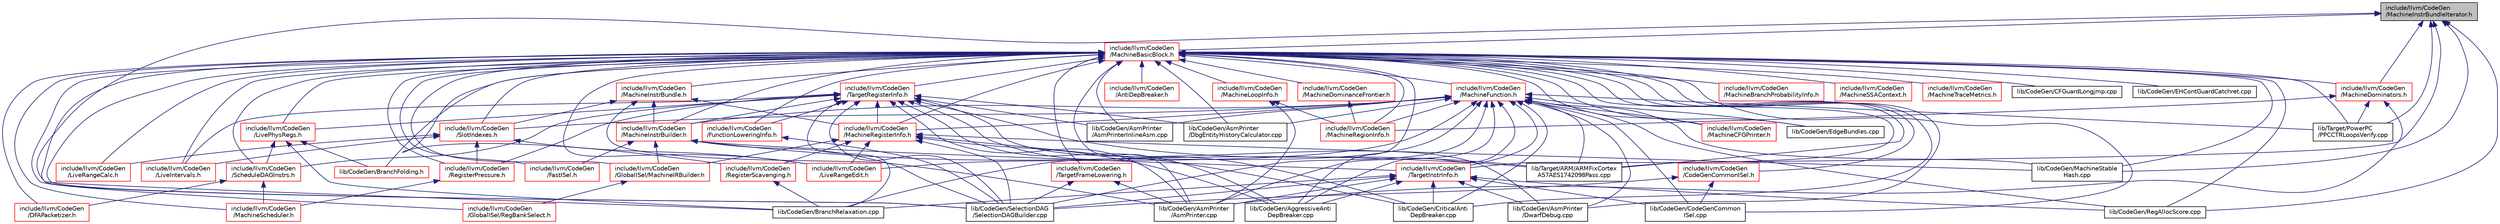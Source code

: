 digraph "include/llvm/CodeGen/MachineInstrBundleIterator.h"
{
 // LATEX_PDF_SIZE
  bgcolor="transparent";
  edge [fontname="Helvetica",fontsize="10",labelfontname="Helvetica",labelfontsize="10"];
  node [fontname="Helvetica",fontsize="10",shape=record];
  Node1 [label="include/llvm/CodeGen\l/MachineInstrBundleIterator.h",height=0.2,width=0.4,color="black", fillcolor="grey75", style="filled", fontcolor="black",tooltip=" "];
  Node1 -> Node2 [dir="back",color="midnightblue",fontsize="10",style="solid",fontname="Helvetica"];
  Node2 [label="include/llvm/CodeGen\l/MachineBasicBlock.h",height=0.2,width=0.4,color="red",URL="$MachineBasicBlock_8h.html",tooltip=" "];
  Node2 -> Node3 [dir="back",color="midnightblue",fontsize="10",style="solid",fontname="Helvetica"];
  Node3 [label="include/llvm/CodeGen\l/AntiDepBreaker.h",height=0.2,width=0.4,color="red",URL="$AntiDepBreaker_8h.html",tooltip=" "];
  Node2 -> Node9 [dir="back",color="midnightblue",fontsize="10",style="solid",fontname="Helvetica"];
  Node9 [label="include/llvm/CodeGen\l/CodeGenCommonISel.h",height=0.2,width=0.4,color="red",URL="$CodeGenCommonISel_8h.html",tooltip=" "];
  Node9 -> Node21 [dir="back",color="midnightblue",fontsize="10",style="solid",fontname="Helvetica"];
  Node21 [label="lib/CodeGen/CodeGenCommon\lISel.cpp",height=0.2,width=0.4,color="black",URL="$CodeGenCommonISel_8cpp.html",tooltip=" "];
  Node9 -> Node25 [dir="back",color="midnightblue",fontsize="10",style="solid",fontname="Helvetica"];
  Node25 [label="lib/CodeGen/SelectionDAG\l/SelectionDAGBuilder.cpp",height=0.2,width=0.4,color="black",URL="$SelectionDAGBuilder_8cpp.html",tooltip=" "];
  Node2 -> Node29 [dir="back",color="midnightblue",fontsize="10",style="solid",fontname="Helvetica"];
  Node29 [label="include/llvm/CodeGen\l/DFAPacketizer.h",height=0.2,width=0.4,color="red",URL="$DFAPacketizer_8h.html",tooltip=" "];
  Node2 -> Node42 [dir="back",color="midnightblue",fontsize="10",style="solid",fontname="Helvetica"];
  Node42 [label="include/llvm/CodeGen\l/FastISel.h",height=0.2,width=0.4,color="red",URL="$FastISel_8h.html",tooltip=" "];
  Node2 -> Node50 [dir="back",color="midnightblue",fontsize="10",style="solid",fontname="Helvetica"];
  Node50 [label="include/llvm/CodeGen\l/FunctionLoweringInfo.h",height=0.2,width=0.4,color="red",URL="$FunctionLoweringInfo_8h.html",tooltip=" "];
  Node50 -> Node25 [dir="back",color="midnightblue",fontsize="10",style="solid",fontname="Helvetica"];
  Node2 -> Node64 [dir="back",color="midnightblue",fontsize="10",style="solid",fontname="Helvetica"];
  Node64 [label="include/llvm/CodeGen\l/GlobalISel/MachineIRBuilder.h",height=0.2,width=0.4,color="red",URL="$MachineIRBuilder_8h.html",tooltip=" "];
  Node64 -> Node85 [dir="back",color="midnightblue",fontsize="10",style="solid",fontname="Helvetica"];
  Node85 [label="include/llvm/CodeGen\l/GlobalISel/RegBankSelect.h",height=0.2,width=0.4,color="red",URL="$RegBankSelect_8h.html",tooltip=" "];
  Node2 -> Node85 [dir="back",color="midnightblue",fontsize="10",style="solid",fontname="Helvetica"];
  Node2 -> Node135 [dir="back",color="midnightblue",fontsize="10",style="solid",fontname="Helvetica"];
  Node135 [label="include/llvm/CodeGen\l/LiveIntervals.h",height=0.2,width=0.4,color="red",URL="$LiveIntervals_8h.html",tooltip=" "];
  Node2 -> Node200 [dir="back",color="midnightblue",fontsize="10",style="solid",fontname="Helvetica"];
  Node200 [label="include/llvm/CodeGen\l/LivePhysRegs.h",height=0.2,width=0.4,color="red",URL="$LivePhysRegs_8h.html",tooltip=" "];
  Node200 -> Node201 [dir="back",color="midnightblue",fontsize="10",style="solid",fontname="Helvetica"];
  Node201 [label="include/llvm/CodeGen\l/ScheduleDAGInstrs.h",height=0.2,width=0.4,color="red",URL="$ScheduleDAGInstrs_8h.html",tooltip=" "];
  Node201 -> Node29 [dir="back",color="midnightblue",fontsize="10",style="solid",fontname="Helvetica"];
  Node201 -> Node202 [dir="back",color="midnightblue",fontsize="10",style="solid",fontname="Helvetica"];
  Node202 [label="include/llvm/CodeGen\l/MachineScheduler.h",height=0.2,width=0.4,color="red",URL="$MachineScheduler_8h.html",tooltip=" "];
  Node200 -> Node239 [dir="back",color="midnightblue",fontsize="10",style="solid",fontname="Helvetica"];
  Node239 [label="lib/CodeGen/BranchFolding.h",height=0.2,width=0.4,color="red",URL="$BranchFolding_8h.html",tooltip=" "];
  Node200 -> Node243 [dir="back",color="midnightblue",fontsize="10",style="solid",fontname="Helvetica"];
  Node243 [label="lib/CodeGen/BranchRelaxation.cpp",height=0.2,width=0.4,color="black",URL="$BranchRelaxation_8cpp.html",tooltip=" "];
  Node2 -> Node279 [dir="back",color="midnightblue",fontsize="10",style="solid",fontname="Helvetica"];
  Node279 [label="include/llvm/CodeGen\l/LiveRangeCalc.h",height=0.2,width=0.4,color="red",URL="$LiveRangeCalc_8h.html",tooltip=" "];
  Node2 -> Node283 [dir="back",color="midnightblue",fontsize="10",style="solid",fontname="Helvetica"];
  Node283 [label="include/llvm/CodeGen\l/LiveRangeEdit.h",height=0.2,width=0.4,color="red",URL="$LiveRangeEdit_8h.html",tooltip=" "];
  Node2 -> Node284 [dir="back",color="midnightblue",fontsize="10",style="solid",fontname="Helvetica"];
  Node284 [label="include/llvm/CodeGen\l/MachineBranchProbabilityInfo.h",height=0.2,width=0.4,color="red",URL="$MachineBranchProbabilityInfo_8h.html",tooltip=" "];
  Node2 -> Node301 [dir="back",color="midnightblue",fontsize="10",style="solid",fontname="Helvetica"];
  Node301 [label="include/llvm/CodeGen\l/MachineCFGPrinter.h",height=0.2,width=0.4,color="red",URL="$MachineCFGPrinter_8h.html",tooltip=" "];
  Node2 -> Node303 [dir="back",color="midnightblue",fontsize="10",style="solid",fontname="Helvetica"];
  Node303 [label="include/llvm/CodeGen\l/MachineDominanceFrontier.h",height=0.2,width=0.4,color="red",URL="$MachineDominanceFrontier_8h.html",tooltip=" "];
  Node303 -> Node304 [dir="back",color="midnightblue",fontsize="10",style="solid",fontname="Helvetica"];
  Node304 [label="include/llvm/CodeGen\l/MachineRegionInfo.h",height=0.2,width=0.4,color="red",URL="$MachineRegionInfo_8h.html",tooltip=" "];
  Node2 -> Node314 [dir="back",color="midnightblue",fontsize="10",style="solid",fontname="Helvetica"];
  Node314 [label="include/llvm/CodeGen\l/MachineDominators.h",height=0.2,width=0.4,color="red",URL="$MachineDominators_8h.html",tooltip=" "];
  Node314 -> Node304 [dir="back",color="midnightblue",fontsize="10",style="solid",fontname="Helvetica"];
  Node314 -> Node316 [dir="back",color="midnightblue",fontsize="10",style="solid",fontname="Helvetica"];
  Node316 [label="lib/CodeGen/AsmPrinter\l/AsmPrinter.cpp",height=0.2,width=0.4,color="black",URL="$AsmPrinter_8cpp.html",tooltip=" "];
  Node314 -> Node359 [dir="back",color="midnightblue",fontsize="10",style="solid",fontname="Helvetica"];
  Node359 [label="lib/Target/PowerPC\l/PPCCTRLoopsVerify.cpp",height=0.2,width=0.4,color="black",URL="$PPCCTRLoopsVerify_8cpp.html",tooltip=" "];
  Node2 -> Node365 [dir="back",color="midnightblue",fontsize="10",style="solid",fontname="Helvetica"];
  Node365 [label="include/llvm/CodeGen\l/MachineFunction.h",height=0.2,width=0.4,color="red",URL="$MachineFunction_8h.html",tooltip=" "];
  Node365 -> Node283 [dir="back",color="midnightblue",fontsize="10",style="solid",fontname="Helvetica"];
  Node365 -> Node301 [dir="back",color="midnightblue",fontsize="10",style="solid",fontname="Helvetica"];
  Node365 -> Node1127 [dir="back",color="midnightblue",fontsize="10",style="solid",fontname="Helvetica"];
  Node1127 [label="include/llvm/CodeGen\l/MachineInstrBuilder.h",height=0.2,width=0.4,color="red",URL="$MachineInstrBuilder_8h.html",tooltip=" "];
  Node1127 -> Node42 [dir="back",color="midnightblue",fontsize="10",style="solid",fontname="Helvetica"];
  Node1127 -> Node64 [dir="back",color="midnightblue",fontsize="10",style="solid",fontname="Helvetica"];
  Node1127 -> Node693 [dir="back",color="midnightblue",fontsize="10",style="solid",fontname="Helvetica"];
  Node693 [label="include/llvm/CodeGen\l/TargetInstrInfo.h",height=0.2,width=0.4,color="red",URL="$TargetInstrInfo_8h.html",tooltip=" "];
  Node693 -> Node5 [dir="back",color="midnightblue",fontsize="10",style="solid",fontname="Helvetica"];
  Node5 [label="lib/CodeGen/AggressiveAnti\lDepBreaker.cpp",height=0.2,width=0.4,color="black",URL="$AggressiveAntiDepBreaker_8cpp.html",tooltip=" "];
  Node693 -> Node316 [dir="back",color="midnightblue",fontsize="10",style="solid",fontname="Helvetica"];
  Node693 -> Node535 [dir="back",color="midnightblue",fontsize="10",style="solid",fontname="Helvetica"];
  Node535 [label="lib/CodeGen/AsmPrinter\l/DwarfDebug.cpp",height=0.2,width=0.4,color="black",URL="$DwarfDebug_8cpp.html",tooltip=" "];
  Node693 -> Node243 [dir="back",color="midnightblue",fontsize="10",style="solid",fontname="Helvetica"];
  Node693 -> Node21 [dir="back",color="midnightblue",fontsize="10",style="solid",fontname="Helvetica"];
  Node693 -> Node7 [dir="back",color="midnightblue",fontsize="10",style="solid",fontname="Helvetica"];
  Node7 [label="lib/CodeGen/CriticalAnti\lDepBreaker.cpp",height=0.2,width=0.4,color="black",URL="$CriticalAntiDepBreaker_8cpp.html",tooltip=" "];
  Node693 -> Node628 [dir="back",color="midnightblue",fontsize="10",style="solid",fontname="Helvetica"];
  Node628 [label="lib/CodeGen/RegAllocScore.cpp",height=0.2,width=0.4,color="black",URL="$RegAllocScore_8cpp.html",tooltip=" "];
  Node693 -> Node25 [dir="back",color="midnightblue",fontsize="10",style="solid",fontname="Helvetica"];
  Node1127 -> Node25 [dir="back",color="midnightblue",fontsize="10",style="solid",fontname="Helvetica"];
  Node1127 -> Node435 [dir="back",color="midnightblue",fontsize="10",style="solid",fontname="Helvetica"];
  Node435 [label="lib/Target/ARM/ARMFixCortex\lA57AES1742098Pass.cpp",height=0.2,width=0.4,color="black",URL="$ARMFixCortexA57AES1742098Pass_8cpp.html",tooltip=" "];
  Node365 -> Node304 [dir="back",color="midnightblue",fontsize="10",style="solid",fontname="Helvetica"];
  Node365 -> Node1136 [dir="back",color="midnightblue",fontsize="10",style="solid",fontname="Helvetica"];
  Node1136 [label="include/llvm/CodeGen\l/MachineRegisterInfo.h",height=0.2,width=0.4,color="red",URL="$MachineRegisterInfo_8h.html",tooltip=" "];
  Node1136 -> Node64 [dir="back",color="midnightblue",fontsize="10",style="solid",fontname="Helvetica"];
  Node1136 -> Node283 [dir="back",color="midnightblue",fontsize="10",style="solid",fontname="Helvetica"];
  Node1136 -> Node1138 [dir="back",color="midnightblue",fontsize="10",style="solid",fontname="Helvetica"];
  Node1138 [label="include/llvm/CodeGen\l/RegisterScavenging.h",height=0.2,width=0.4,color="red",URL="$RegisterScavenging_8h.html",tooltip=" "];
  Node1138 -> Node243 [dir="back",color="midnightblue",fontsize="10",style="solid",fontname="Helvetica"];
  Node1136 -> Node5 [dir="back",color="midnightblue",fontsize="10",style="solid",fontname="Helvetica"];
  Node1136 -> Node7 [dir="back",color="midnightblue",fontsize="10",style="solid",fontname="Helvetica"];
  Node1136 -> Node1143 [dir="back",color="midnightblue",fontsize="10",style="solid",fontname="Helvetica"];
  Node1143 [label="lib/CodeGen/MachineStable\lHash.cpp",height=0.2,width=0.4,color="black",URL="$MachineStableHash_8cpp.html",tooltip=" "];
  Node1136 -> Node25 [dir="back",color="midnightblue",fontsize="10",style="solid",fontname="Helvetica"];
  Node365 -> Node678 [dir="back",color="midnightblue",fontsize="10",style="solid",fontname="Helvetica"];
  Node678 [label="include/llvm/CodeGen\l/SlotIndexes.h",height=0.2,width=0.4,color="red",URL="$SlotIndexes_8h.html",tooltip=" "];
  Node678 -> Node135 [dir="back",color="midnightblue",fontsize="10",style="solid",fontname="Helvetica"];
  Node678 -> Node279 [dir="back",color="midnightblue",fontsize="10",style="solid",fontname="Helvetica"];
  Node678 -> Node283 [dir="back",color="midnightblue",fontsize="10",style="solid",fontname="Helvetica"];
  Node678 -> Node687 [dir="back",color="midnightblue",fontsize="10",style="solid",fontname="Helvetica"];
  Node687 [label="include/llvm/CodeGen\l/RegisterPressure.h",height=0.2,width=0.4,color="red",URL="$RegisterPressure_8h.html",tooltip=" "];
  Node687 -> Node202 [dir="back",color="midnightblue",fontsize="10",style="solid",fontname="Helvetica"];
  Node365 -> Node693 [dir="back",color="midnightblue",fontsize="10",style="solid",fontname="Helvetica"];
  Node365 -> Node5 [dir="back",color="midnightblue",fontsize="10",style="solid",fontname="Helvetica"];
  Node365 -> Node316 [dir="back",color="midnightblue",fontsize="10",style="solid",fontname="Helvetica"];
  Node365 -> Node548 [dir="back",color="midnightblue",fontsize="10",style="solid",fontname="Helvetica"];
  Node548 [label="lib/CodeGen/AsmPrinter\l/AsmPrinterInlineAsm.cpp",height=0.2,width=0.4,color="black",URL="$AsmPrinterInlineAsm_8cpp.html",tooltip=" "];
  Node365 -> Node1175 [dir="back",color="midnightblue",fontsize="10",style="solid",fontname="Helvetica"];
  Node1175 [label="lib/CodeGen/AsmPrinter\l/DbgEntityHistoryCalculator.cpp",height=0.2,width=0.4,color="black",URL="$DbgEntityHistoryCalculator_8cpp.html",tooltip=" "];
  Node365 -> Node535 [dir="back",color="midnightblue",fontsize="10",style="solid",fontname="Helvetica"];
  Node365 -> Node243 [dir="back",color="midnightblue",fontsize="10",style="solid",fontname="Helvetica"];
  Node365 -> Node21 [dir="back",color="midnightblue",fontsize="10",style="solid",fontname="Helvetica"];
  Node365 -> Node7 [dir="back",color="midnightblue",fontsize="10",style="solid",fontname="Helvetica"];
  Node365 -> Node612 [dir="back",color="midnightblue",fontsize="10",style="solid",fontname="Helvetica"];
  Node612 [label="lib/CodeGen/EdgeBundles.cpp",height=0.2,width=0.4,color="black",URL="$EdgeBundles_8cpp.html",tooltip=" "];
  Node365 -> Node1143 [dir="back",color="midnightblue",fontsize="10",style="solid",fontname="Helvetica"];
  Node365 -> Node628 [dir="back",color="midnightblue",fontsize="10",style="solid",fontname="Helvetica"];
  Node365 -> Node25 [dir="back",color="midnightblue",fontsize="10",style="solid",fontname="Helvetica"];
  Node365 -> Node435 [dir="back",color="midnightblue",fontsize="10",style="solid",fontname="Helvetica"];
  Node365 -> Node359 [dir="back",color="midnightblue",fontsize="10",style="solid",fontname="Helvetica"];
  Node2 -> Node1127 [dir="back",color="midnightblue",fontsize="10",style="solid",fontname="Helvetica"];
  Node2 -> Node1274 [dir="back",color="midnightblue",fontsize="10",style="solid",fontname="Helvetica"];
  Node1274 [label="include/llvm/CodeGen\l/MachineInstrBundle.h",height=0.2,width=0.4,color="red",URL="$MachineInstrBundle_8h.html",tooltip=" "];
  Node1274 -> Node1127 [dir="back",color="midnightblue",fontsize="10",style="solid",fontname="Helvetica"];
  Node1274 -> Node1136 [dir="back",color="midnightblue",fontsize="10",style="solid",fontname="Helvetica"];
  Node1274 -> Node678 [dir="back",color="midnightblue",fontsize="10",style="solid",fontname="Helvetica"];
  Node1274 -> Node316 [dir="back",color="midnightblue",fontsize="10",style="solid",fontname="Helvetica"];
  Node2 -> Node634 [dir="back",color="midnightblue",fontsize="10",style="solid",fontname="Helvetica"];
  Node634 [label="include/llvm/CodeGen\l/MachineLoopInfo.h",height=0.2,width=0.4,color="red",URL="$MachineLoopInfo_8h.html",tooltip=" "];
  Node634 -> Node304 [dir="back",color="midnightblue",fontsize="10",style="solid",fontname="Helvetica"];
  Node634 -> Node316 [dir="back",color="midnightblue",fontsize="10",style="solid",fontname="Helvetica"];
  Node2 -> Node304 [dir="back",color="midnightblue",fontsize="10",style="solid",fontname="Helvetica"];
  Node2 -> Node1136 [dir="back",color="midnightblue",fontsize="10",style="solid",fontname="Helvetica"];
  Node2 -> Node202 [dir="back",color="midnightblue",fontsize="10",style="solid",fontname="Helvetica"];
  Node2 -> Node1276 [dir="back",color="midnightblue",fontsize="10",style="solid",fontname="Helvetica"];
  Node1276 [label="include/llvm/CodeGen\l/MachineSSAContext.h",height=0.2,width=0.4,color="red",URL="$MachineSSAContext_8h.html",tooltip=" "];
  Node2 -> Node649 [dir="back",color="midnightblue",fontsize="10",style="solid",fontname="Helvetica"];
  Node649 [label="include/llvm/CodeGen\l/MachineTraceMetrics.h",height=0.2,width=0.4,color="red",URL="$MachineTraceMetrics_8h.html",tooltip=" "];
  Node2 -> Node687 [dir="back",color="midnightblue",fontsize="10",style="solid",fontname="Helvetica"];
  Node2 -> Node1138 [dir="back",color="midnightblue",fontsize="10",style="solid",fontname="Helvetica"];
  Node2 -> Node201 [dir="back",color="midnightblue",fontsize="10",style="solid",fontname="Helvetica"];
  Node2 -> Node678 [dir="back",color="midnightblue",fontsize="10",style="solid",fontname="Helvetica"];
  Node2 -> Node1277 [dir="back",color="midnightblue",fontsize="10",style="solid",fontname="Helvetica"];
  Node1277 [label="include/llvm/CodeGen\l/TargetFrameLowering.h",height=0.2,width=0.4,color="red",URL="$TargetFrameLowering_8h.html",tooltip=" "];
  Node1277 -> Node316 [dir="back",color="midnightblue",fontsize="10",style="solid",fontname="Helvetica"];
  Node1277 -> Node25 [dir="back",color="midnightblue",fontsize="10",style="solid",fontname="Helvetica"];
  Node2 -> Node693 [dir="back",color="midnightblue",fontsize="10",style="solid",fontname="Helvetica"];
  Node2 -> Node1316 [dir="back",color="midnightblue",fontsize="10",style="solid",fontname="Helvetica"];
  Node1316 [label="include/llvm/CodeGen\l/TargetRegisterInfo.h",height=0.2,width=0.4,color="red",URL="$TargetRegisterInfo_8h.html",tooltip=" "];
  Node1316 -> Node50 [dir="back",color="midnightblue",fontsize="10",style="solid",fontname="Helvetica"];
  Node1316 -> Node135 [dir="back",color="midnightblue",fontsize="10",style="solid",fontname="Helvetica"];
  Node1316 -> Node200 [dir="back",color="midnightblue",fontsize="10",style="solid",fontname="Helvetica"];
  Node1316 -> Node1127 [dir="back",color="midnightblue",fontsize="10",style="solid",fontname="Helvetica"];
  Node1316 -> Node1136 [dir="back",color="midnightblue",fontsize="10",style="solid",fontname="Helvetica"];
  Node1316 -> Node687 [dir="back",color="midnightblue",fontsize="10",style="solid",fontname="Helvetica"];
  Node1316 -> Node201 [dir="back",color="midnightblue",fontsize="10",style="solid",fontname="Helvetica"];
  Node1316 -> Node5 [dir="back",color="midnightblue",fontsize="10",style="solid",fontname="Helvetica"];
  Node1316 -> Node316 [dir="back",color="midnightblue",fontsize="10",style="solid",fontname="Helvetica"];
  Node1316 -> Node548 [dir="back",color="midnightblue",fontsize="10",style="solid",fontname="Helvetica"];
  Node1316 -> Node1175 [dir="back",color="midnightblue",fontsize="10",style="solid",fontname="Helvetica"];
  Node1316 -> Node535 [dir="back",color="midnightblue",fontsize="10",style="solid",fontname="Helvetica"];
  Node1316 -> Node243 [dir="back",color="midnightblue",fontsize="10",style="solid",fontname="Helvetica"];
  Node1316 -> Node7 [dir="back",color="midnightblue",fontsize="10",style="solid",fontname="Helvetica"];
  Node1316 -> Node25 [dir="back",color="midnightblue",fontsize="10",style="solid",fontname="Helvetica"];
  Node1316 -> Node435 [dir="back",color="midnightblue",fontsize="10",style="solid",fontname="Helvetica"];
  Node2 -> Node5 [dir="back",color="midnightblue",fontsize="10",style="solid",fontname="Helvetica"];
  Node2 -> Node316 [dir="back",color="midnightblue",fontsize="10",style="solid",fontname="Helvetica"];
  Node2 -> Node548 [dir="back",color="midnightblue",fontsize="10",style="solid",fontname="Helvetica"];
  Node2 -> Node1175 [dir="back",color="midnightblue",fontsize="10",style="solid",fontname="Helvetica"];
  Node2 -> Node535 [dir="back",color="midnightblue",fontsize="10",style="solid",fontname="Helvetica"];
  Node2 -> Node239 [dir="back",color="midnightblue",fontsize="10",style="solid",fontname="Helvetica"];
  Node2 -> Node243 [dir="back",color="midnightblue",fontsize="10",style="solid",fontname="Helvetica"];
  Node2 -> Node1100 [dir="back",color="midnightblue",fontsize="10",style="solid",fontname="Helvetica"];
  Node1100 [label="lib/CodeGen/CFGuardLongjmp.cpp",height=0.2,width=0.4,color="black",URL="$CFGuardLongjmp_8cpp.html",tooltip=" "];
  Node2 -> Node21 [dir="back",color="midnightblue",fontsize="10",style="solid",fontname="Helvetica"];
  Node2 -> Node7 [dir="back",color="midnightblue",fontsize="10",style="solid",fontname="Helvetica"];
  Node2 -> Node612 [dir="back",color="midnightblue",fontsize="10",style="solid",fontname="Helvetica"];
  Node2 -> Node1103 [dir="back",color="midnightblue",fontsize="10",style="solid",fontname="Helvetica"];
  Node1103 [label="lib/CodeGen/EHContGuardCatchret.cpp",height=0.2,width=0.4,color="black",URL="$EHContGuardCatchret_8cpp.html",tooltip=" "];
  Node2 -> Node1143 [dir="back",color="midnightblue",fontsize="10",style="solid",fontname="Helvetica"];
  Node2 -> Node628 [dir="back",color="midnightblue",fontsize="10",style="solid",fontname="Helvetica"];
  Node2 -> Node25 [dir="back",color="midnightblue",fontsize="10",style="solid",fontname="Helvetica"];
  Node2 -> Node435 [dir="back",color="midnightblue",fontsize="10",style="solid",fontname="Helvetica"];
  Node2 -> Node359 [dir="back",color="midnightblue",fontsize="10",style="solid",fontname="Helvetica"];
  Node1 -> Node314 [dir="back",color="midnightblue",fontsize="10",style="solid",fontname="Helvetica"];
  Node1 -> Node1143 [dir="back",color="midnightblue",fontsize="10",style="solid",fontname="Helvetica"];
  Node1 -> Node628 [dir="back",color="midnightblue",fontsize="10",style="solid",fontname="Helvetica"];
  Node1 -> Node25 [dir="back",color="midnightblue",fontsize="10",style="solid",fontname="Helvetica"];
  Node1 -> Node435 [dir="back",color="midnightblue",fontsize="10",style="solid",fontname="Helvetica"];
  Node1 -> Node359 [dir="back",color="midnightblue",fontsize="10",style="solid",fontname="Helvetica"];
}
